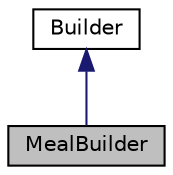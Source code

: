 digraph "MealBuilder"
{
 // LATEX_PDF_SIZE
  edge [fontname="Helvetica",fontsize="10",labelfontname="Helvetica",labelfontsize="10"];
  node [fontname="Helvetica",fontsize="10",shape=record];
  Node1 [label="MealBuilder",height=0.2,width=0.4,color="black", fillcolor="grey75", style="filled", fontcolor="black",tooltip="Concrete Builder for Builder. Constructs and orders the construction of the Meal."];
  Node2 -> Node1 [dir="back",color="midnightblue",fontsize="10",style="solid",fontname="Helvetica"];
  Node2 [label="Builder",height=0.2,width=0.4,color="black", fillcolor="white", style="filled",URL="$classBuilder.html",tooltip="Specifies an abstract interface for creating parts of the Product object."];
}

